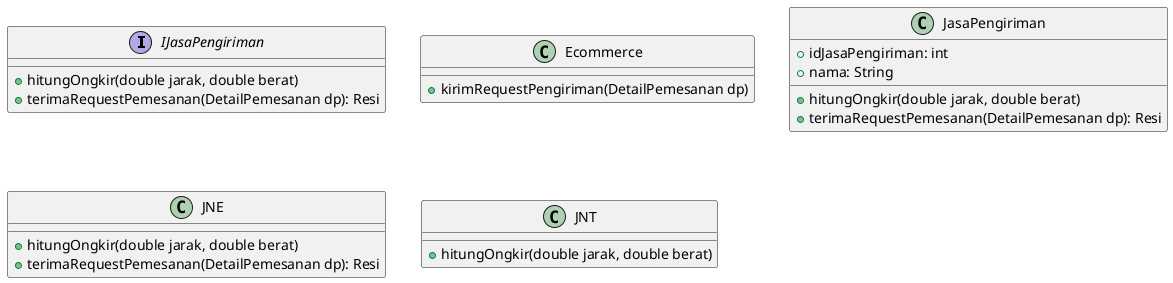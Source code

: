 @startuml

interface IJasaPengiriman {
 +hitungOngkir(double jarak, double berat)
 +terimaRequestPemesanan(DetailPemesanan dp): Resi
}

class Ecommerce {
 +kirimRequestPengiriman(DetailPemesanan dp)
}

class JasaPengiriman {
 +idJasaPengiriman: int
 +nama: String
 +hitungOngkir(double jarak, double berat)
 +terimaRequestPemesanan(DetailPemesanan dp): Resi
}

class JNE {
 +hitungOngkir(double jarak, double berat)
 +terimaRequestPemesanan(DetailPemesanan dp): Resi 
}

class JNT {
 +hitungOngkir(double jarak, double berat)
}

@enduml

